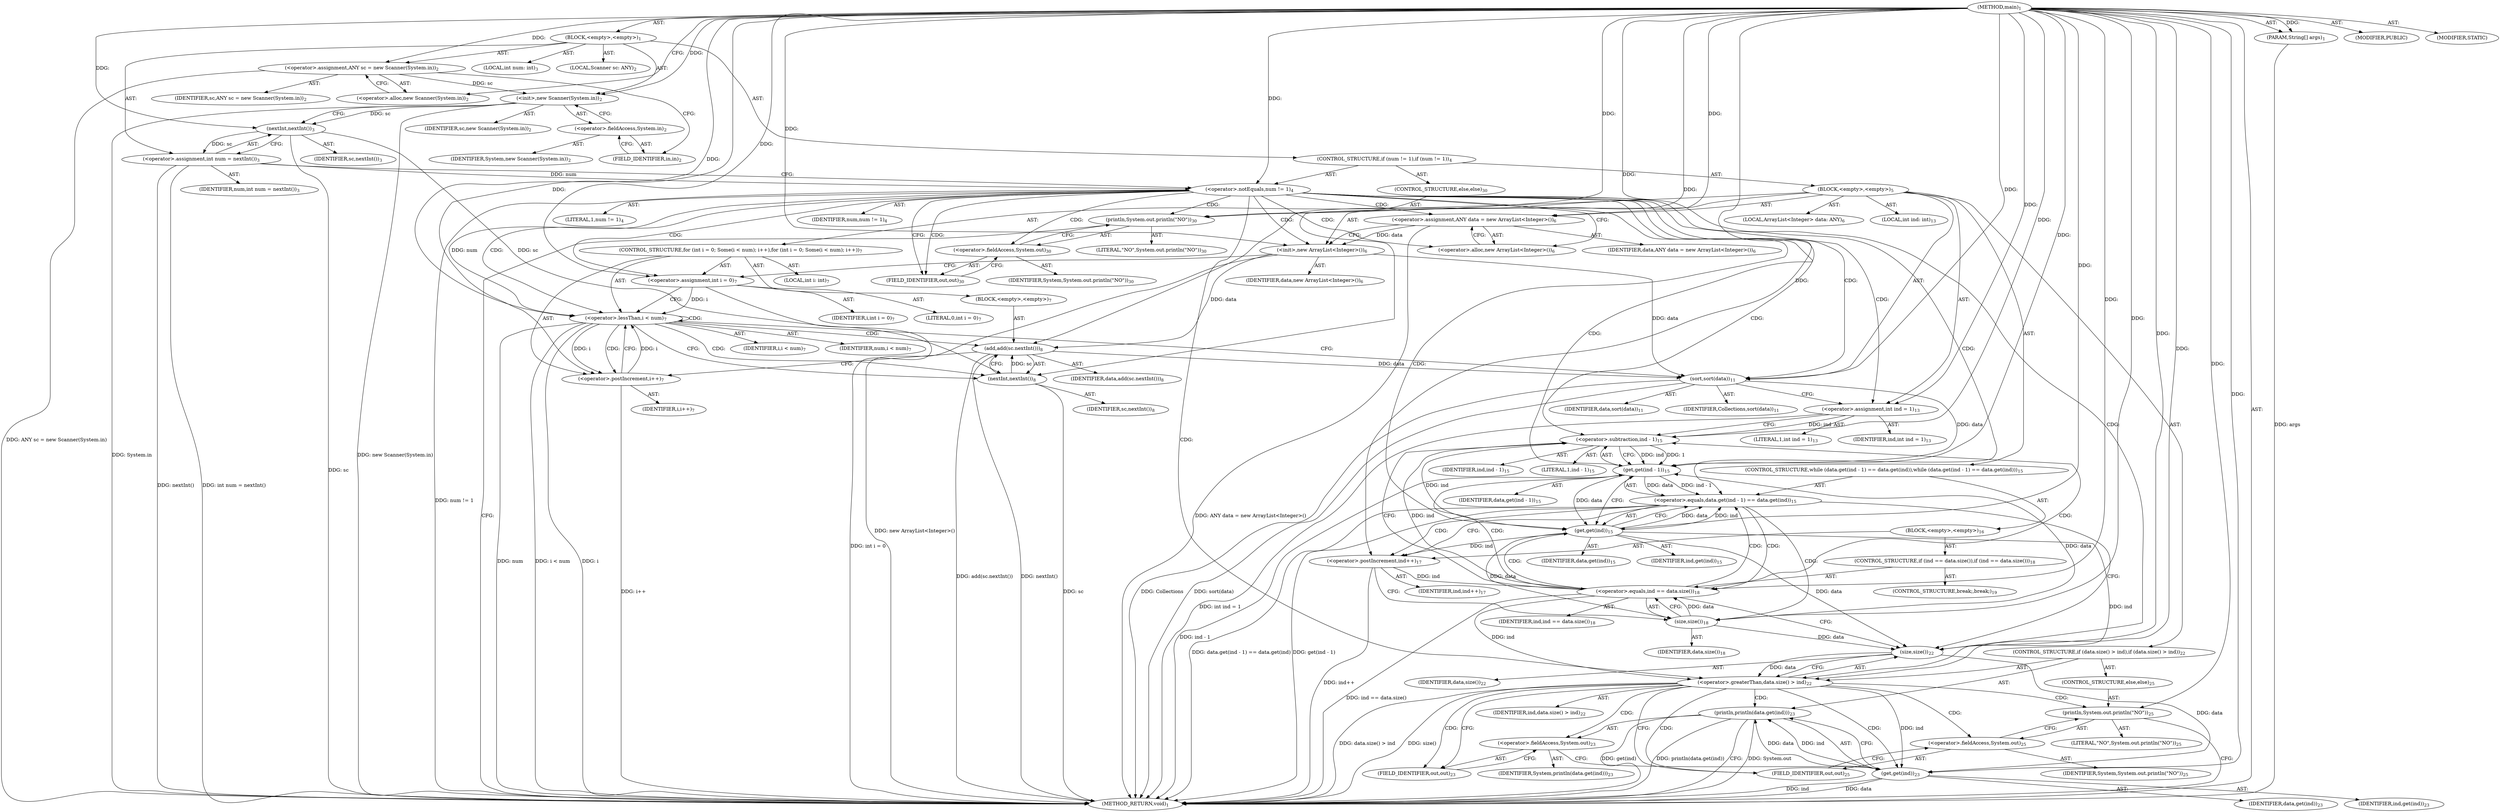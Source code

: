 digraph "main" {  
"21" [label = <(METHOD,main)<SUB>1</SUB>> ]
"22" [label = <(PARAM,String[] args)<SUB>1</SUB>> ]
"23" [label = <(BLOCK,&lt;empty&gt;,&lt;empty&gt;)<SUB>1</SUB>> ]
"4" [label = <(LOCAL,Scanner sc: ANY)<SUB>2</SUB>> ]
"24" [label = <(&lt;operator&gt;.assignment,ANY sc = new Scanner(System.in))<SUB>2</SUB>> ]
"25" [label = <(IDENTIFIER,sc,ANY sc = new Scanner(System.in))<SUB>2</SUB>> ]
"26" [label = <(&lt;operator&gt;.alloc,new Scanner(System.in))<SUB>2</SUB>> ]
"27" [label = <(&lt;init&gt;,new Scanner(System.in))<SUB>2</SUB>> ]
"3" [label = <(IDENTIFIER,sc,new Scanner(System.in))<SUB>2</SUB>> ]
"28" [label = <(&lt;operator&gt;.fieldAccess,System.in)<SUB>2</SUB>> ]
"29" [label = <(IDENTIFIER,System,new Scanner(System.in))<SUB>2</SUB>> ]
"30" [label = <(FIELD_IDENTIFIER,in,in)<SUB>2</SUB>> ]
"31" [label = <(LOCAL,int num: int)<SUB>3</SUB>> ]
"32" [label = <(&lt;operator&gt;.assignment,int num = nextInt())<SUB>3</SUB>> ]
"33" [label = <(IDENTIFIER,num,int num = nextInt())<SUB>3</SUB>> ]
"34" [label = <(nextInt,nextInt())<SUB>3</SUB>> ]
"35" [label = <(IDENTIFIER,sc,nextInt())<SUB>3</SUB>> ]
"36" [label = <(CONTROL_STRUCTURE,if (num != 1),if (num != 1))<SUB>4</SUB>> ]
"37" [label = <(&lt;operator&gt;.notEquals,num != 1)<SUB>4</SUB>> ]
"38" [label = <(IDENTIFIER,num,num != 1)<SUB>4</SUB>> ]
"39" [label = <(LITERAL,1,num != 1)<SUB>4</SUB>> ]
"40" [label = <(BLOCK,&lt;empty&gt;,&lt;empty&gt;)<SUB>5</SUB>> ]
"6" [label = <(LOCAL,ArrayList&lt;Integer&gt; data: ANY)<SUB>6</SUB>> ]
"41" [label = <(&lt;operator&gt;.assignment,ANY data = new ArrayList&lt;Integer&gt;())<SUB>6</SUB>> ]
"42" [label = <(IDENTIFIER,data,ANY data = new ArrayList&lt;Integer&gt;())<SUB>6</SUB>> ]
"43" [label = <(&lt;operator&gt;.alloc,new ArrayList&lt;Integer&gt;())<SUB>6</SUB>> ]
"44" [label = <(&lt;init&gt;,new ArrayList&lt;Integer&gt;())<SUB>6</SUB>> ]
"5" [label = <(IDENTIFIER,data,new ArrayList&lt;Integer&gt;())<SUB>6</SUB>> ]
"45" [label = <(CONTROL_STRUCTURE,for (int i = 0; Some(i &lt; num); i++),for (int i = 0; Some(i &lt; num); i++))<SUB>7</SUB>> ]
"46" [label = <(LOCAL,int i: int)<SUB>7</SUB>> ]
"47" [label = <(&lt;operator&gt;.assignment,int i = 0)<SUB>7</SUB>> ]
"48" [label = <(IDENTIFIER,i,int i = 0)<SUB>7</SUB>> ]
"49" [label = <(LITERAL,0,int i = 0)<SUB>7</SUB>> ]
"50" [label = <(&lt;operator&gt;.lessThan,i &lt; num)<SUB>7</SUB>> ]
"51" [label = <(IDENTIFIER,i,i &lt; num)<SUB>7</SUB>> ]
"52" [label = <(IDENTIFIER,num,i &lt; num)<SUB>7</SUB>> ]
"53" [label = <(&lt;operator&gt;.postIncrement,i++)<SUB>7</SUB>> ]
"54" [label = <(IDENTIFIER,i,i++)<SUB>7</SUB>> ]
"55" [label = <(BLOCK,&lt;empty&gt;,&lt;empty&gt;)<SUB>7</SUB>> ]
"56" [label = <(add,add(sc.nextInt()))<SUB>8</SUB>> ]
"57" [label = <(IDENTIFIER,data,add(sc.nextInt()))<SUB>8</SUB>> ]
"58" [label = <(nextInt,nextInt())<SUB>8</SUB>> ]
"59" [label = <(IDENTIFIER,sc,nextInt())<SUB>8</SUB>> ]
"60" [label = <(sort,sort(data))<SUB>11</SUB>> ]
"61" [label = <(IDENTIFIER,Collections,sort(data))<SUB>11</SUB>> ]
"62" [label = <(IDENTIFIER,data,sort(data))<SUB>11</SUB>> ]
"63" [label = <(LOCAL,int ind: int)<SUB>13</SUB>> ]
"64" [label = <(&lt;operator&gt;.assignment,int ind = 1)<SUB>13</SUB>> ]
"65" [label = <(IDENTIFIER,ind,int ind = 1)<SUB>13</SUB>> ]
"66" [label = <(LITERAL,1,int ind = 1)<SUB>13</SUB>> ]
"67" [label = <(CONTROL_STRUCTURE,while (data.get(ind - 1) == data.get(ind)),while (data.get(ind - 1) == data.get(ind)))<SUB>15</SUB>> ]
"68" [label = <(&lt;operator&gt;.equals,data.get(ind - 1) == data.get(ind))<SUB>15</SUB>> ]
"69" [label = <(get,get(ind - 1))<SUB>15</SUB>> ]
"70" [label = <(IDENTIFIER,data,get(ind - 1))<SUB>15</SUB>> ]
"71" [label = <(&lt;operator&gt;.subtraction,ind - 1)<SUB>15</SUB>> ]
"72" [label = <(IDENTIFIER,ind,ind - 1)<SUB>15</SUB>> ]
"73" [label = <(LITERAL,1,ind - 1)<SUB>15</SUB>> ]
"74" [label = <(get,get(ind))<SUB>15</SUB>> ]
"75" [label = <(IDENTIFIER,data,get(ind))<SUB>15</SUB>> ]
"76" [label = <(IDENTIFIER,ind,get(ind))<SUB>15</SUB>> ]
"77" [label = <(BLOCK,&lt;empty&gt;,&lt;empty&gt;)<SUB>16</SUB>> ]
"78" [label = <(&lt;operator&gt;.postIncrement,ind++)<SUB>17</SUB>> ]
"79" [label = <(IDENTIFIER,ind,ind++)<SUB>17</SUB>> ]
"80" [label = <(CONTROL_STRUCTURE,if (ind == data.size()),if (ind == data.size()))<SUB>18</SUB>> ]
"81" [label = <(&lt;operator&gt;.equals,ind == data.size())<SUB>18</SUB>> ]
"82" [label = <(IDENTIFIER,ind,ind == data.size())<SUB>18</SUB>> ]
"83" [label = <(size,size())<SUB>18</SUB>> ]
"84" [label = <(IDENTIFIER,data,size())<SUB>18</SUB>> ]
"85" [label = <(CONTROL_STRUCTURE,break;,break;)<SUB>19</SUB>> ]
"86" [label = <(CONTROL_STRUCTURE,if (data.size() &gt; ind),if (data.size() &gt; ind))<SUB>22</SUB>> ]
"87" [label = <(&lt;operator&gt;.greaterThan,data.size() &gt; ind)<SUB>22</SUB>> ]
"88" [label = <(size,size())<SUB>22</SUB>> ]
"89" [label = <(IDENTIFIER,data,size())<SUB>22</SUB>> ]
"90" [label = <(IDENTIFIER,ind,data.size() &gt; ind)<SUB>22</SUB>> ]
"91" [label = <(println,println(data.get(ind)))<SUB>23</SUB>> ]
"92" [label = <(&lt;operator&gt;.fieldAccess,System.out)<SUB>23</SUB>> ]
"93" [label = <(IDENTIFIER,System,println(data.get(ind)))<SUB>23</SUB>> ]
"94" [label = <(FIELD_IDENTIFIER,out,out)<SUB>23</SUB>> ]
"95" [label = <(get,get(ind))<SUB>23</SUB>> ]
"96" [label = <(IDENTIFIER,data,get(ind))<SUB>23</SUB>> ]
"97" [label = <(IDENTIFIER,ind,get(ind))<SUB>23</SUB>> ]
"98" [label = <(CONTROL_STRUCTURE,else,else)<SUB>25</SUB>> ]
"99" [label = <(println,System.out.println(&quot;NO&quot;))<SUB>25</SUB>> ]
"100" [label = <(&lt;operator&gt;.fieldAccess,System.out)<SUB>25</SUB>> ]
"101" [label = <(IDENTIFIER,System,System.out.println(&quot;NO&quot;))<SUB>25</SUB>> ]
"102" [label = <(FIELD_IDENTIFIER,out,out)<SUB>25</SUB>> ]
"103" [label = <(LITERAL,&quot;NO&quot;,System.out.println(&quot;NO&quot;))<SUB>25</SUB>> ]
"104" [label = <(CONTROL_STRUCTURE,else,else)<SUB>30</SUB>> ]
"105" [label = <(println,System.out.println(&quot;NO&quot;))<SUB>30</SUB>> ]
"106" [label = <(&lt;operator&gt;.fieldAccess,System.out)<SUB>30</SUB>> ]
"107" [label = <(IDENTIFIER,System,System.out.println(&quot;NO&quot;))<SUB>30</SUB>> ]
"108" [label = <(FIELD_IDENTIFIER,out,out)<SUB>30</SUB>> ]
"109" [label = <(LITERAL,&quot;NO&quot;,System.out.println(&quot;NO&quot;))<SUB>30</SUB>> ]
"110" [label = <(MODIFIER,PUBLIC)> ]
"111" [label = <(MODIFIER,STATIC)> ]
"112" [label = <(METHOD_RETURN,void)<SUB>1</SUB>> ]
  "21" -> "22"  [ label = "AST: "] 
  "21" -> "23"  [ label = "AST: "] 
  "21" -> "110"  [ label = "AST: "] 
  "21" -> "111"  [ label = "AST: "] 
  "21" -> "112"  [ label = "AST: "] 
  "23" -> "4"  [ label = "AST: "] 
  "23" -> "24"  [ label = "AST: "] 
  "23" -> "27"  [ label = "AST: "] 
  "23" -> "31"  [ label = "AST: "] 
  "23" -> "32"  [ label = "AST: "] 
  "23" -> "36"  [ label = "AST: "] 
  "24" -> "25"  [ label = "AST: "] 
  "24" -> "26"  [ label = "AST: "] 
  "27" -> "3"  [ label = "AST: "] 
  "27" -> "28"  [ label = "AST: "] 
  "28" -> "29"  [ label = "AST: "] 
  "28" -> "30"  [ label = "AST: "] 
  "32" -> "33"  [ label = "AST: "] 
  "32" -> "34"  [ label = "AST: "] 
  "34" -> "35"  [ label = "AST: "] 
  "36" -> "37"  [ label = "AST: "] 
  "36" -> "40"  [ label = "AST: "] 
  "36" -> "104"  [ label = "AST: "] 
  "37" -> "38"  [ label = "AST: "] 
  "37" -> "39"  [ label = "AST: "] 
  "40" -> "6"  [ label = "AST: "] 
  "40" -> "41"  [ label = "AST: "] 
  "40" -> "44"  [ label = "AST: "] 
  "40" -> "45"  [ label = "AST: "] 
  "40" -> "60"  [ label = "AST: "] 
  "40" -> "63"  [ label = "AST: "] 
  "40" -> "64"  [ label = "AST: "] 
  "40" -> "67"  [ label = "AST: "] 
  "40" -> "86"  [ label = "AST: "] 
  "41" -> "42"  [ label = "AST: "] 
  "41" -> "43"  [ label = "AST: "] 
  "44" -> "5"  [ label = "AST: "] 
  "45" -> "46"  [ label = "AST: "] 
  "45" -> "47"  [ label = "AST: "] 
  "45" -> "50"  [ label = "AST: "] 
  "45" -> "53"  [ label = "AST: "] 
  "45" -> "55"  [ label = "AST: "] 
  "47" -> "48"  [ label = "AST: "] 
  "47" -> "49"  [ label = "AST: "] 
  "50" -> "51"  [ label = "AST: "] 
  "50" -> "52"  [ label = "AST: "] 
  "53" -> "54"  [ label = "AST: "] 
  "55" -> "56"  [ label = "AST: "] 
  "56" -> "57"  [ label = "AST: "] 
  "56" -> "58"  [ label = "AST: "] 
  "58" -> "59"  [ label = "AST: "] 
  "60" -> "61"  [ label = "AST: "] 
  "60" -> "62"  [ label = "AST: "] 
  "64" -> "65"  [ label = "AST: "] 
  "64" -> "66"  [ label = "AST: "] 
  "67" -> "68"  [ label = "AST: "] 
  "67" -> "77"  [ label = "AST: "] 
  "68" -> "69"  [ label = "AST: "] 
  "68" -> "74"  [ label = "AST: "] 
  "69" -> "70"  [ label = "AST: "] 
  "69" -> "71"  [ label = "AST: "] 
  "71" -> "72"  [ label = "AST: "] 
  "71" -> "73"  [ label = "AST: "] 
  "74" -> "75"  [ label = "AST: "] 
  "74" -> "76"  [ label = "AST: "] 
  "77" -> "78"  [ label = "AST: "] 
  "77" -> "80"  [ label = "AST: "] 
  "78" -> "79"  [ label = "AST: "] 
  "80" -> "81"  [ label = "AST: "] 
  "80" -> "85"  [ label = "AST: "] 
  "81" -> "82"  [ label = "AST: "] 
  "81" -> "83"  [ label = "AST: "] 
  "83" -> "84"  [ label = "AST: "] 
  "86" -> "87"  [ label = "AST: "] 
  "86" -> "91"  [ label = "AST: "] 
  "86" -> "98"  [ label = "AST: "] 
  "87" -> "88"  [ label = "AST: "] 
  "87" -> "90"  [ label = "AST: "] 
  "88" -> "89"  [ label = "AST: "] 
  "91" -> "92"  [ label = "AST: "] 
  "91" -> "95"  [ label = "AST: "] 
  "92" -> "93"  [ label = "AST: "] 
  "92" -> "94"  [ label = "AST: "] 
  "95" -> "96"  [ label = "AST: "] 
  "95" -> "97"  [ label = "AST: "] 
  "98" -> "99"  [ label = "AST: "] 
  "99" -> "100"  [ label = "AST: "] 
  "99" -> "103"  [ label = "AST: "] 
  "100" -> "101"  [ label = "AST: "] 
  "100" -> "102"  [ label = "AST: "] 
  "104" -> "105"  [ label = "AST: "] 
  "105" -> "106"  [ label = "AST: "] 
  "105" -> "109"  [ label = "AST: "] 
  "106" -> "107"  [ label = "AST: "] 
  "106" -> "108"  [ label = "AST: "] 
  "24" -> "30"  [ label = "CFG: "] 
  "27" -> "34"  [ label = "CFG: "] 
  "32" -> "37"  [ label = "CFG: "] 
  "26" -> "24"  [ label = "CFG: "] 
  "28" -> "27"  [ label = "CFG: "] 
  "34" -> "32"  [ label = "CFG: "] 
  "37" -> "43"  [ label = "CFG: "] 
  "37" -> "108"  [ label = "CFG: "] 
  "30" -> "28"  [ label = "CFG: "] 
  "41" -> "44"  [ label = "CFG: "] 
  "44" -> "47"  [ label = "CFG: "] 
  "60" -> "64"  [ label = "CFG: "] 
  "64" -> "71"  [ label = "CFG: "] 
  "105" -> "112"  [ label = "CFG: "] 
  "43" -> "41"  [ label = "CFG: "] 
  "47" -> "50"  [ label = "CFG: "] 
  "50" -> "58"  [ label = "CFG: "] 
  "50" -> "60"  [ label = "CFG: "] 
  "53" -> "50"  [ label = "CFG: "] 
  "68" -> "78"  [ label = "CFG: "] 
  "68" -> "88"  [ label = "CFG: "] 
  "87" -> "94"  [ label = "CFG: "] 
  "87" -> "102"  [ label = "CFG: "] 
  "91" -> "112"  [ label = "CFG: "] 
  "106" -> "105"  [ label = "CFG: "] 
  "56" -> "53"  [ label = "CFG: "] 
  "69" -> "74"  [ label = "CFG: "] 
  "74" -> "68"  [ label = "CFG: "] 
  "78" -> "83"  [ label = "CFG: "] 
  "88" -> "87"  [ label = "CFG: "] 
  "92" -> "95"  [ label = "CFG: "] 
  "95" -> "91"  [ label = "CFG: "] 
  "99" -> "112"  [ label = "CFG: "] 
  "108" -> "106"  [ label = "CFG: "] 
  "58" -> "56"  [ label = "CFG: "] 
  "71" -> "69"  [ label = "CFG: "] 
  "81" -> "71"  [ label = "CFG: "] 
  "81" -> "88"  [ label = "CFG: "] 
  "94" -> "92"  [ label = "CFG: "] 
  "100" -> "99"  [ label = "CFG: "] 
  "83" -> "81"  [ label = "CFG: "] 
  "102" -> "100"  [ label = "CFG: "] 
  "21" -> "26"  [ label = "CFG: "] 
  "22" -> "112"  [ label = "DDG: args"] 
  "24" -> "112"  [ label = "DDG: ANY sc = new Scanner(System.in)"] 
  "27" -> "112"  [ label = "DDG: System.in"] 
  "27" -> "112"  [ label = "DDG: new Scanner(System.in)"] 
  "34" -> "112"  [ label = "DDG: sc"] 
  "32" -> "112"  [ label = "DDG: nextInt()"] 
  "32" -> "112"  [ label = "DDG: int num = nextInt()"] 
  "37" -> "112"  [ label = "DDG: num != 1"] 
  "41" -> "112"  [ label = "DDG: ANY data = new ArrayList&lt;Integer&gt;()"] 
  "44" -> "112"  [ label = "DDG: new ArrayList&lt;Integer&gt;()"] 
  "47" -> "112"  [ label = "DDG: int i = 0"] 
  "50" -> "112"  [ label = "DDG: i"] 
  "50" -> "112"  [ label = "DDG: num"] 
  "50" -> "112"  [ label = "DDG: i &lt; num"] 
  "60" -> "112"  [ label = "DDG: sort(data)"] 
  "64" -> "112"  [ label = "DDG: int ind = 1"] 
  "69" -> "112"  [ label = "DDG: ind - 1"] 
  "68" -> "112"  [ label = "DDG: get(ind - 1)"] 
  "68" -> "112"  [ label = "DDG: data.get(ind - 1) == data.get(ind)"] 
  "78" -> "112"  [ label = "DDG: ind++"] 
  "81" -> "112"  [ label = "DDG: ind == data.size()"] 
  "87" -> "112"  [ label = "DDG: size()"] 
  "87" -> "112"  [ label = "DDG: data.size() &gt; ind"] 
  "91" -> "112"  [ label = "DDG: System.out"] 
  "95" -> "112"  [ label = "DDG: data"] 
  "95" -> "112"  [ label = "DDG: ind"] 
  "91" -> "112"  [ label = "DDG: get(ind)"] 
  "91" -> "112"  [ label = "DDG: println(data.get(ind))"] 
  "58" -> "112"  [ label = "DDG: sc"] 
  "56" -> "112"  [ label = "DDG: nextInt()"] 
  "56" -> "112"  [ label = "DDG: add(sc.nextInt())"] 
  "53" -> "112"  [ label = "DDG: i++"] 
  "60" -> "112"  [ label = "DDG: Collections"] 
  "21" -> "22"  [ label = "DDG: "] 
  "21" -> "24"  [ label = "DDG: "] 
  "34" -> "32"  [ label = "DDG: sc"] 
  "24" -> "27"  [ label = "DDG: sc"] 
  "21" -> "27"  [ label = "DDG: "] 
  "27" -> "34"  [ label = "DDG: sc"] 
  "21" -> "34"  [ label = "DDG: "] 
  "32" -> "37"  [ label = "DDG: num"] 
  "21" -> "37"  [ label = "DDG: "] 
  "21" -> "41"  [ label = "DDG: "] 
  "21" -> "64"  [ label = "DDG: "] 
  "41" -> "44"  [ label = "DDG: data"] 
  "21" -> "44"  [ label = "DDG: "] 
  "21" -> "47"  [ label = "DDG: "] 
  "21" -> "60"  [ label = "DDG: "] 
  "44" -> "60"  [ label = "DDG: data"] 
  "56" -> "60"  [ label = "DDG: data"] 
  "21" -> "105"  [ label = "DDG: "] 
  "47" -> "50"  [ label = "DDG: i"] 
  "53" -> "50"  [ label = "DDG: i"] 
  "21" -> "50"  [ label = "DDG: "] 
  "37" -> "50"  [ label = "DDG: num"] 
  "50" -> "53"  [ label = "DDG: i"] 
  "21" -> "53"  [ label = "DDG: "] 
  "69" -> "68"  [ label = "DDG: data"] 
  "69" -> "68"  [ label = "DDG: ind - 1"] 
  "74" -> "68"  [ label = "DDG: data"] 
  "74" -> "68"  [ label = "DDG: ind"] 
  "88" -> "87"  [ label = "DDG: data"] 
  "74" -> "87"  [ label = "DDG: ind"] 
  "81" -> "87"  [ label = "DDG: ind"] 
  "21" -> "87"  [ label = "DDG: "] 
  "95" -> "91"  [ label = "DDG: data"] 
  "95" -> "91"  [ label = "DDG: ind"] 
  "44" -> "56"  [ label = "DDG: data"] 
  "21" -> "56"  [ label = "DDG: "] 
  "58" -> "56"  [ label = "DDG: sc"] 
  "60" -> "69"  [ label = "DDG: data"] 
  "83" -> "69"  [ label = "DDG: data"] 
  "21" -> "69"  [ label = "DDG: "] 
  "71" -> "69"  [ label = "DDG: ind"] 
  "71" -> "69"  [ label = "DDG: 1"] 
  "69" -> "74"  [ label = "DDG: data"] 
  "21" -> "74"  [ label = "DDG: "] 
  "71" -> "74"  [ label = "DDG: ind"] 
  "74" -> "78"  [ label = "DDG: ind"] 
  "21" -> "78"  [ label = "DDG: "] 
  "74" -> "88"  [ label = "DDG: data"] 
  "83" -> "88"  [ label = "DDG: data"] 
  "21" -> "88"  [ label = "DDG: "] 
  "88" -> "95"  [ label = "DDG: data"] 
  "21" -> "95"  [ label = "DDG: "] 
  "87" -> "95"  [ label = "DDG: ind"] 
  "21" -> "99"  [ label = "DDG: "] 
  "34" -> "58"  [ label = "DDG: sc"] 
  "21" -> "58"  [ label = "DDG: "] 
  "64" -> "71"  [ label = "DDG: ind"] 
  "81" -> "71"  [ label = "DDG: ind"] 
  "21" -> "71"  [ label = "DDG: "] 
  "78" -> "81"  [ label = "DDG: ind"] 
  "21" -> "81"  [ label = "DDG: "] 
  "83" -> "81"  [ label = "DDG: data"] 
  "74" -> "83"  [ label = "DDG: data"] 
  "21" -> "83"  [ label = "DDG: "] 
  "37" -> "47"  [ label = "CDG: "] 
  "37" -> "68"  [ label = "CDG: "] 
  "37" -> "60"  [ label = "CDG: "] 
  "37" -> "64"  [ label = "CDG: "] 
  "37" -> "69"  [ label = "CDG: "] 
  "37" -> "74"  [ label = "CDG: "] 
  "37" -> "106"  [ label = "CDG: "] 
  "37" -> "50"  [ label = "CDG: "] 
  "37" -> "87"  [ label = "CDG: "] 
  "37" -> "44"  [ label = "CDG: "] 
  "37" -> "43"  [ label = "CDG: "] 
  "37" -> "71"  [ label = "CDG: "] 
  "37" -> "105"  [ label = "CDG: "] 
  "37" -> "88"  [ label = "CDG: "] 
  "37" -> "41"  [ label = "CDG: "] 
  "37" -> "108"  [ label = "CDG: "] 
  "50" -> "56"  [ label = "CDG: "] 
  "50" -> "50"  [ label = "CDG: "] 
  "50" -> "58"  [ label = "CDG: "] 
  "50" -> "53"  [ label = "CDG: "] 
  "68" -> "81"  [ label = "CDG: "] 
  "68" -> "83"  [ label = "CDG: "] 
  "68" -> "78"  [ label = "CDG: "] 
  "87" -> "94"  [ label = "CDG: "] 
  "87" -> "99"  [ label = "CDG: "] 
  "87" -> "102"  [ label = "CDG: "] 
  "87" -> "95"  [ label = "CDG: "] 
  "87" -> "92"  [ label = "CDG: "] 
  "87" -> "91"  [ label = "CDG: "] 
  "87" -> "100"  [ label = "CDG: "] 
  "81" -> "68"  [ label = "CDG: "] 
  "81" -> "69"  [ label = "CDG: "] 
  "81" -> "74"  [ label = "CDG: "] 
  "81" -> "71"  [ label = "CDG: "] 
}
